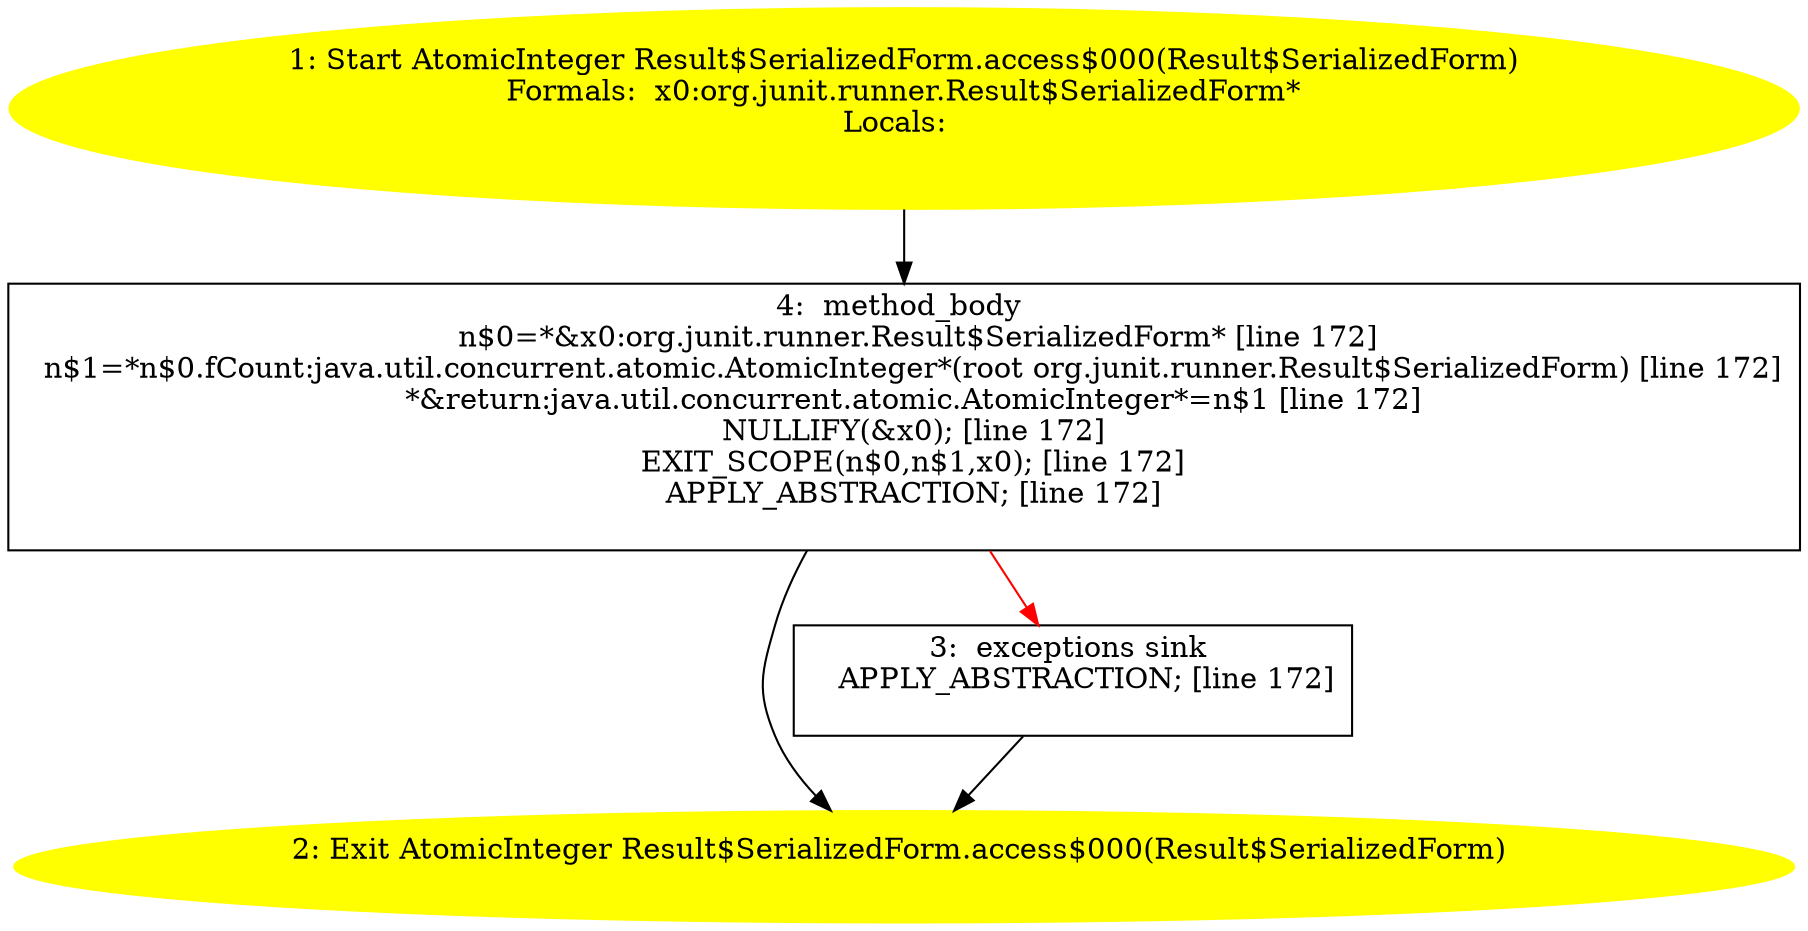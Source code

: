 /* @generated */
digraph cfg {
"org.junit.runner.Result$SerializedForm.access$000(org.junit.runner.Result$SerializedForm):java.util..c6097d6331d64ae14f9bfc113fdc7143_1" [label="1: Start AtomicInteger Result$SerializedForm.access$000(Result$SerializedForm)\nFormals:  x0:org.junit.runner.Result$SerializedForm*\nLocals:  \n  " color=yellow style=filled]
	

	 "org.junit.runner.Result$SerializedForm.access$000(org.junit.runner.Result$SerializedForm):java.util..c6097d6331d64ae14f9bfc113fdc7143_1" -> "org.junit.runner.Result$SerializedForm.access$000(org.junit.runner.Result$SerializedForm):java.util..c6097d6331d64ae14f9bfc113fdc7143_4" ;
"org.junit.runner.Result$SerializedForm.access$000(org.junit.runner.Result$SerializedForm):java.util..c6097d6331d64ae14f9bfc113fdc7143_2" [label="2: Exit AtomicInteger Result$SerializedForm.access$000(Result$SerializedForm) \n  " color=yellow style=filled]
	

"org.junit.runner.Result$SerializedForm.access$000(org.junit.runner.Result$SerializedForm):java.util..c6097d6331d64ae14f9bfc113fdc7143_3" [label="3:  exceptions sink \n   APPLY_ABSTRACTION; [line 172]\n " shape="box"]
	

	 "org.junit.runner.Result$SerializedForm.access$000(org.junit.runner.Result$SerializedForm):java.util..c6097d6331d64ae14f9bfc113fdc7143_3" -> "org.junit.runner.Result$SerializedForm.access$000(org.junit.runner.Result$SerializedForm):java.util..c6097d6331d64ae14f9bfc113fdc7143_2" ;
"org.junit.runner.Result$SerializedForm.access$000(org.junit.runner.Result$SerializedForm):java.util..c6097d6331d64ae14f9bfc113fdc7143_4" [label="4:  method_body \n   n$0=*&x0:org.junit.runner.Result$SerializedForm* [line 172]\n  n$1=*n$0.fCount:java.util.concurrent.atomic.AtomicInteger*(root org.junit.runner.Result$SerializedForm) [line 172]\n  *&return:java.util.concurrent.atomic.AtomicInteger*=n$1 [line 172]\n  NULLIFY(&x0); [line 172]\n  EXIT_SCOPE(n$0,n$1,x0); [line 172]\n  APPLY_ABSTRACTION; [line 172]\n " shape="box"]
	

	 "org.junit.runner.Result$SerializedForm.access$000(org.junit.runner.Result$SerializedForm):java.util..c6097d6331d64ae14f9bfc113fdc7143_4" -> "org.junit.runner.Result$SerializedForm.access$000(org.junit.runner.Result$SerializedForm):java.util..c6097d6331d64ae14f9bfc113fdc7143_2" ;
	 "org.junit.runner.Result$SerializedForm.access$000(org.junit.runner.Result$SerializedForm):java.util..c6097d6331d64ae14f9bfc113fdc7143_4" -> "org.junit.runner.Result$SerializedForm.access$000(org.junit.runner.Result$SerializedForm):java.util..c6097d6331d64ae14f9bfc113fdc7143_3" [color="red" ];
}
